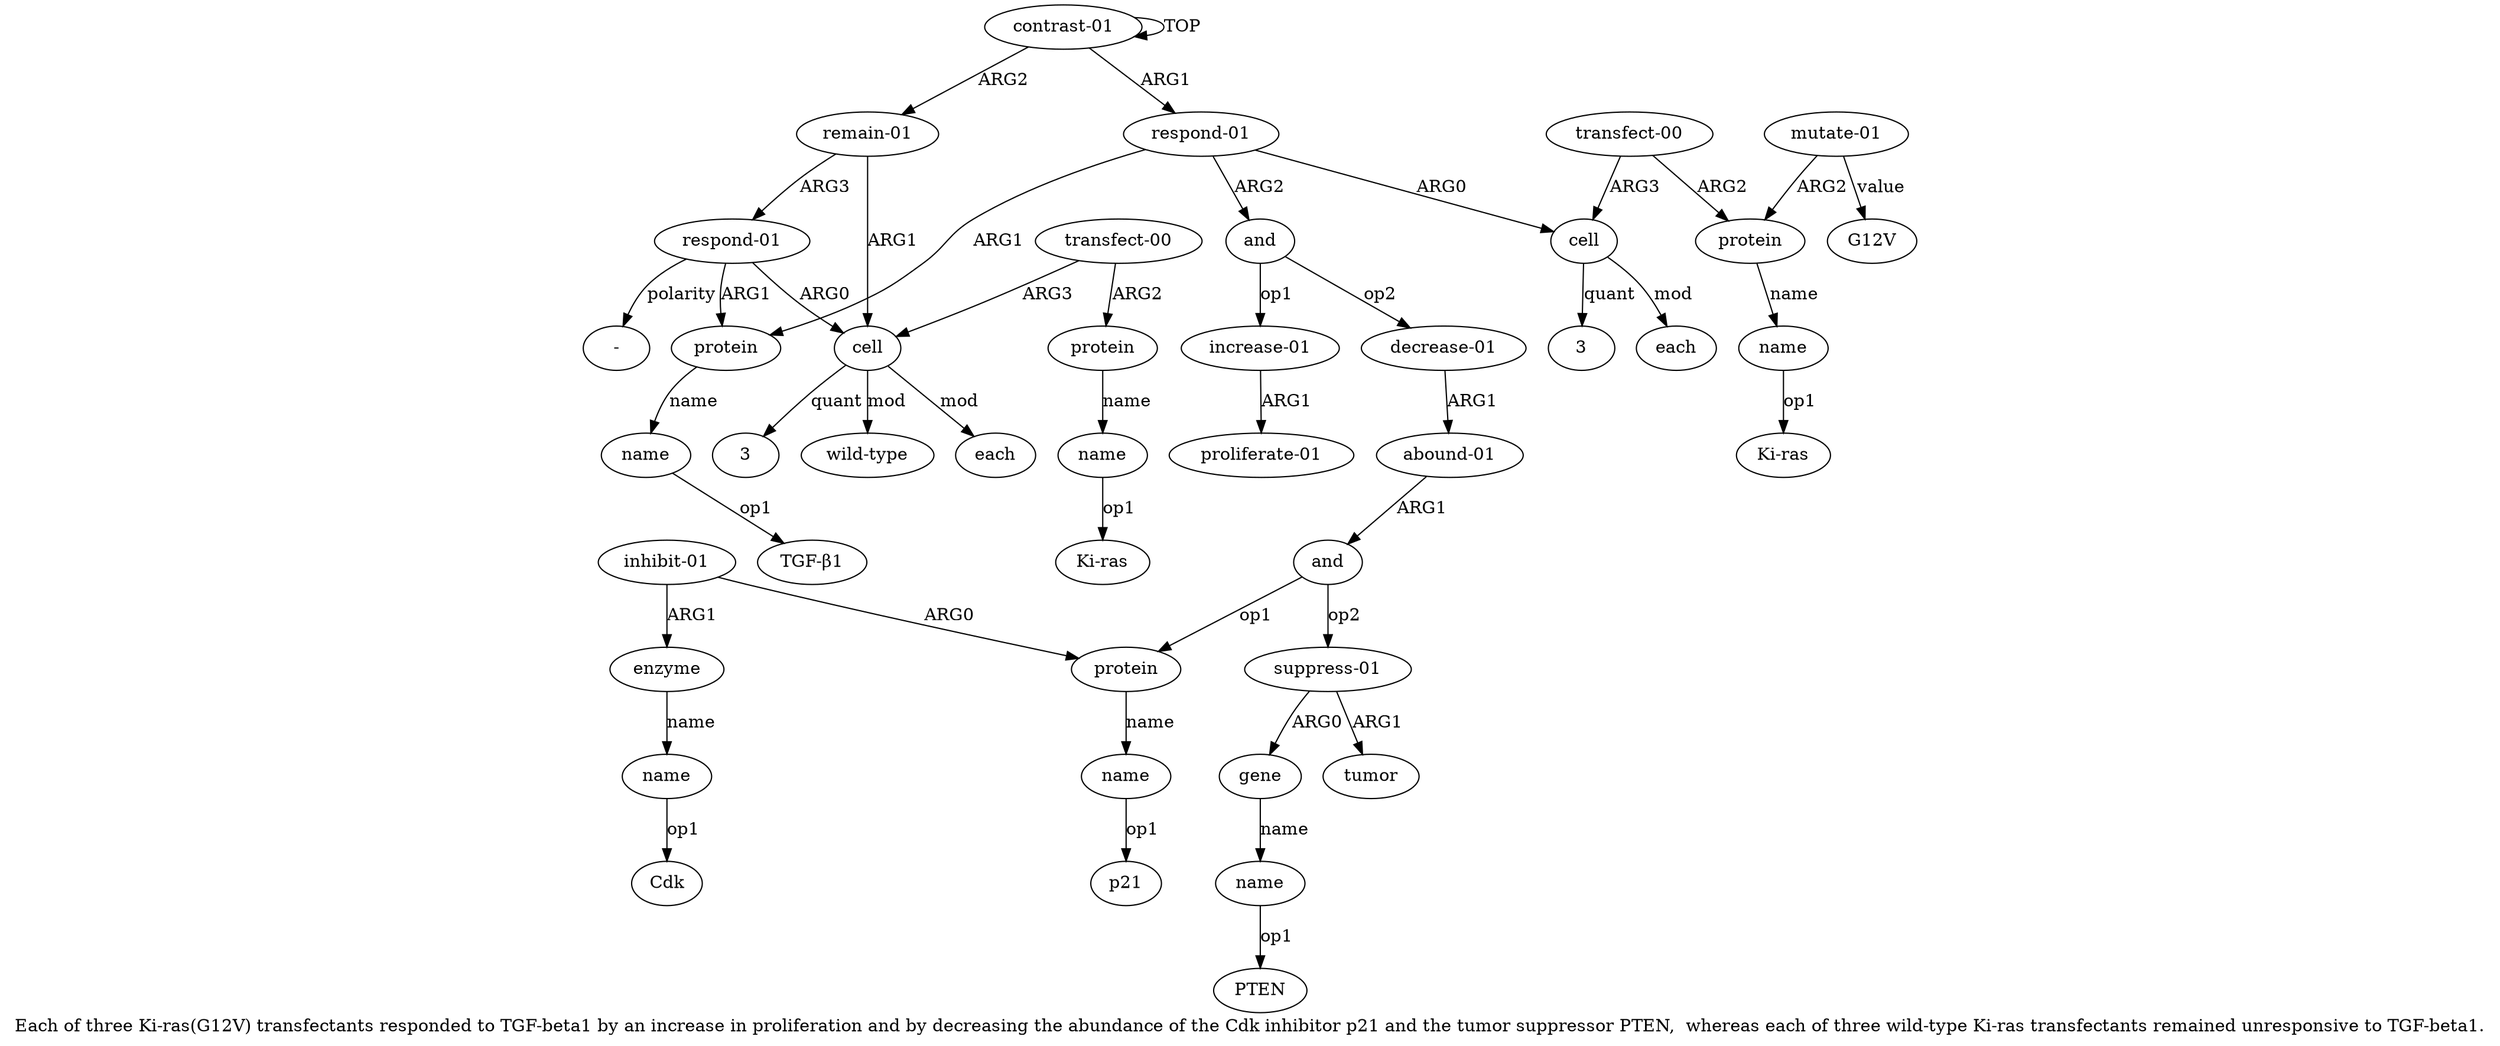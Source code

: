 digraph  {
	graph [label="Each of three Ki-ras(G12V) transfectants responded to TGF-beta1 by an increase in proliferation and by decreasing the abundance \
of the Cdk inhibitor p21 and the tumor suppressor PTEN,  whereas each of three wild-type Ki-ras transfectants remained unresponsive \
to TGF-beta1."];
	node [label="\N"];
	a20	 [color=black,
		gold_ind=20,
		gold_label=name,
		label=name,
		test_ind=20,
		test_label=name];
	"a20 Cdk"	 [color=black,
		gold_ind=-1,
		gold_label=Cdk,
		label=Cdk,
		test_ind=-1,
		test_label=Cdk];
	a20 -> "a20 Cdk" [key=0,
	color=black,
	gold_label=op1,
	label=op1,
	test_label=op1];
a21 [color=black,
	gold_ind=21,
	gold_label="suppress-01",
	label="suppress-01",
	test_ind=21,
	test_label="suppress-01"];
a22 [color=black,
	gold_ind=22,
	gold_label=gene,
	label=gene,
	test_ind=22,
	test_label=gene];
a21 -> a22 [key=0,
color=black,
gold_label=ARG0,
label=ARG0,
test_label=ARG0];
a24 [color=black,
gold_ind=24,
gold_label=tumor,
label=tumor,
test_ind=24,
test_label=tumor];
a21 -> a24 [key=0,
color=black,
gold_label=ARG1,
label=ARG1,
test_label=ARG1];
a23 [color=black,
gold_ind=23,
gold_label=name,
label=name,
test_ind=23,
test_label=name];
a22 -> a23 [key=0,
color=black,
gold_label=name,
label=name,
test_label=name];
"a23 PTEN" [color=black,
gold_ind=-1,
gold_label=PTEN,
label=PTEN,
test_ind=-1,
test_label=PTEN];
a23 -> "a23 PTEN" [key=0,
color=black,
gold_label=op1,
label=op1,
test_label=op1];
a25 [color=black,
gold_ind=25,
gold_label="remain-01",
label="remain-01",
test_ind=25,
test_label="remain-01"];
a26 [color=black,
gold_ind=26,
gold_label=cell,
label=cell,
test_ind=26,
test_label=cell];
a25 -> a26 [key=0,
color=black,
gold_label=ARG1,
label=ARG1,
test_label=ARG1];
a32 [color=black,
gold_ind=32,
gold_label="respond-01",
label="respond-01",
test_ind=32,
test_label="respond-01"];
a25 -> a32 [key=0,
color=black,
gold_label=ARG3,
label=ARG3,
test_label=ARG3];
a31 [color=black,
gold_ind=31,
gold_label="wild-type",
label="wild-type",
test_ind=31,
test_label="wild-type"];
a26 -> a31 [key=0,
color=black,
gold_label=mod,
label=mod,
test_label=mod];
a30 [color=black,
gold_ind=30,
gold_label=each,
label=each,
test_ind=30,
test_label=each];
a26 -> a30 [key=0,
color=black,
gold_label=mod,
label=mod,
test_label=mod];
"a26 3" [color=black,
gold_ind=-1,
gold_label=3,
label=3,
test_ind=-1,
test_label=3];
a26 -> "a26 3" [key=0,
color=black,
gold_label=quant,
label=quant,
test_label=quant];
a27 [color=black,
gold_ind=27,
gold_label="transfect-00",
label="transfect-00",
test_ind=27,
test_label="transfect-00"];
a27 -> a26 [key=0,
color=black,
gold_label=ARG3,
label=ARG3,
test_label=ARG3];
a28 [color=black,
gold_ind=28,
gold_label=protein,
label=protein,
test_ind=28,
test_label=protein];
a27 -> a28 [key=0,
color=black,
gold_label=ARG2,
label=ARG2,
test_label=ARG2];
a29 [color=black,
gold_ind=29,
gold_label=name,
label=name,
test_ind=29,
test_label=name];
a28 -> a29 [key=0,
color=black,
gold_label=name,
label=name,
test_label=name];
"a29 Ki-ras" [color=black,
gold_ind=-1,
gold_label="Ki-ras",
label="Ki-ras",
test_ind=-1,
test_label="Ki-ras"];
a29 -> "a29 Ki-ras" [key=0,
color=black,
gold_label=op1,
label=op1,
test_label=op1];
"a32 -" [color=black,
gold_ind=-1,
gold_label="-",
label="-",
test_ind=-1,
test_label="-"];
"a17 p21" [color=black,
gold_ind=-1,
gold_label=p21,
label=p21,
test_ind=-1,
test_label=p21];
"a5 Ki-ras" [color=black,
gold_ind=-1,
gold_label="Ki-ras",
label="Ki-ras",
test_ind=-1,
test_label="Ki-ras"];
a32 -> a26 [key=0,
color=black,
gold_label=ARG0,
label=ARG0,
test_label=ARG0];
a32 -> "a32 -" [key=0,
color=black,
gold_label=polarity,
label=polarity,
test_label=polarity];
a8 [color=black,
gold_ind=8,
gold_label=protein,
label=protein,
test_ind=8,
test_label=protein];
a32 -> a8 [key=0,
color=black,
gold_label=ARG1,
label=ARG1,
test_label=ARG1];
a15 [color=black,
gold_ind=15,
gold_label=and,
label=and,
test_ind=15,
test_label=and];
a15 -> a21 [key=0,
color=black,
gold_label=op2,
label=op2,
test_label=op2];
a16 [color=black,
gold_ind=16,
gold_label=protein,
label=protein,
test_ind=16,
test_label=protein];
a15 -> a16 [key=0,
color=black,
gold_label=op1,
label=op1,
test_label=op1];
a14 [color=black,
gold_ind=14,
gold_label="abound-01",
label="abound-01",
test_ind=14,
test_label="abound-01"];
a14 -> a15 [key=0,
color=black,
gold_label=ARG1,
label=ARG1,
test_label=ARG1];
a17 [color=black,
gold_ind=17,
gold_label=name,
label=name,
test_ind=17,
test_label=name];
a17 -> "a17 p21" [key=0,
color=black,
gold_label=op1,
label=op1,
test_label=op1];
a16 -> a17 [key=0,
color=black,
gold_label=name,
label=name,
test_label=name];
a11 [color=black,
gold_ind=11,
gold_label="increase-01",
label="increase-01",
test_ind=11,
test_label="increase-01"];
a12 [color=black,
gold_ind=12,
gold_label="proliferate-01",
label="proliferate-01",
test_ind=12,
test_label="proliferate-01"];
a11 -> a12 [key=0,
color=black,
gold_label=ARG1,
label=ARG1,
test_label=ARG1];
a10 [color=black,
gold_ind=10,
gold_label=and,
label=and,
test_ind=10,
test_label=and];
a10 -> a11 [key=0,
color=black,
gold_label=op1,
label=op1,
test_label=op1];
a13 [color=black,
gold_ind=13,
gold_label="decrease-01",
label="decrease-01",
test_ind=13,
test_label="decrease-01"];
a10 -> a13 [key=0,
color=black,
gold_label=op2,
label=op2,
test_label=op2];
a13 -> a14 [key=0,
color=black,
gold_label=ARG1,
label=ARG1,
test_label=ARG1];
a19 [color=black,
gold_ind=19,
gold_label=enzyme,
label=enzyme,
test_ind=19,
test_label=enzyme];
a19 -> a20 [key=0,
color=black,
gold_label=name,
label=name,
test_label=name];
a18 [color=black,
gold_ind=18,
gold_label="inhibit-01",
label="inhibit-01",
test_ind=18,
test_label="inhibit-01"];
a18 -> a16 [key=0,
color=black,
gold_label=ARG0,
label=ARG0,
test_label=ARG0];
a18 -> a19 [key=0,
color=black,
gold_label=ARG1,
label=ARG1,
test_label=ARG1];
"a2 3" [color=black,
gold_ind=-1,
gold_label=3,
label=3,
test_ind=-1,
test_label=3];
a1 [color=black,
gold_ind=1,
gold_label="respond-01",
label="respond-01",
test_ind=1,
test_label="respond-01"];
a1 -> a10 [key=0,
color=black,
gold_label=ARG2,
label=ARG2,
test_label=ARG2];
a2 [color=black,
gold_ind=2,
gold_label=cell,
label=cell,
test_ind=2,
test_label=cell];
a1 -> a2 [key=0,
color=black,
gold_label=ARG0,
label=ARG0,
test_label=ARG0];
a1 -> a8 [key=0,
color=black,
gold_label=ARG1,
label=ARG1,
test_label=ARG1];
a0 [color=black,
gold_ind=0,
gold_label="contrast-01",
label="contrast-01",
test_ind=0,
test_label="contrast-01"];
a0 -> a25 [key=0,
color=black,
gold_label=ARG2,
label=ARG2,
test_label=ARG2];
a0 -> a1 [key=0,
color=black,
gold_label=ARG1,
label=ARG1,
test_label=ARG1];
a0 -> a0 [key=0,
color=black,
gold_label=TOP,
label=TOP,
test_label=TOP];
a3 [color=black,
gold_ind=3,
gold_label="transfect-00",
label="transfect-00",
test_ind=3,
test_label="transfect-00"];
a3 -> a2 [key=0,
color=black,
gold_label=ARG3,
label=ARG3,
test_label=ARG3];
a4 [color=black,
gold_ind=4,
gold_label=protein,
label=protein,
test_ind=4,
test_label=protein];
a3 -> a4 [key=0,
color=black,
gold_label=ARG2,
label=ARG2,
test_label=ARG2];
a2 -> "a2 3" [key=0,
color=black,
gold_label=quant,
label=quant,
test_label=quant];
a7 [color=black,
gold_ind=7,
gold_label=each,
label=each,
test_ind=7,
test_label=each];
a2 -> a7 [key=0,
color=black,
gold_label=mod,
label=mod,
test_label=mod];
a5 [color=black,
gold_ind=5,
gold_label=name,
label=name,
test_ind=5,
test_label=name];
a5 -> "a5 Ki-ras" [key=0,
color=black,
gold_label=op1,
label=op1,
test_label=op1];
a4 -> a5 [key=0,
color=black,
gold_label=name,
label=name,
test_label=name];
a6 [color=black,
gold_ind=6,
gold_label="mutate-01",
label="mutate-01",
test_ind=6,
test_label="mutate-01"];
a6 -> a4 [key=0,
color=black,
gold_label=ARG2,
label=ARG2,
test_label=ARG2];
"a6 G12V" [color=black,
gold_ind=-1,
gold_label=G12V,
label=G12V,
test_ind=-1,
test_label=G12V];
a6 -> "a6 G12V" [key=0,
color=black,
gold_label=value,
label=value,
test_label=value];
a9 [color=black,
gold_ind=9,
gold_label=name,
label=name,
test_ind=9,
test_label=name];
"a9 TGF-β1" [color=black,
gold_ind=-1,
gold_label="TGF-β1",
label="TGF-β1",
test_ind=-1,
test_label="TGF-β1"];
a9 -> "a9 TGF-β1" [key=0,
color=black,
gold_label=op1,
label=op1,
test_label=op1];
a8 -> a9 [key=0,
color=black,
gold_label=name,
label=name,
test_label=name];
}

